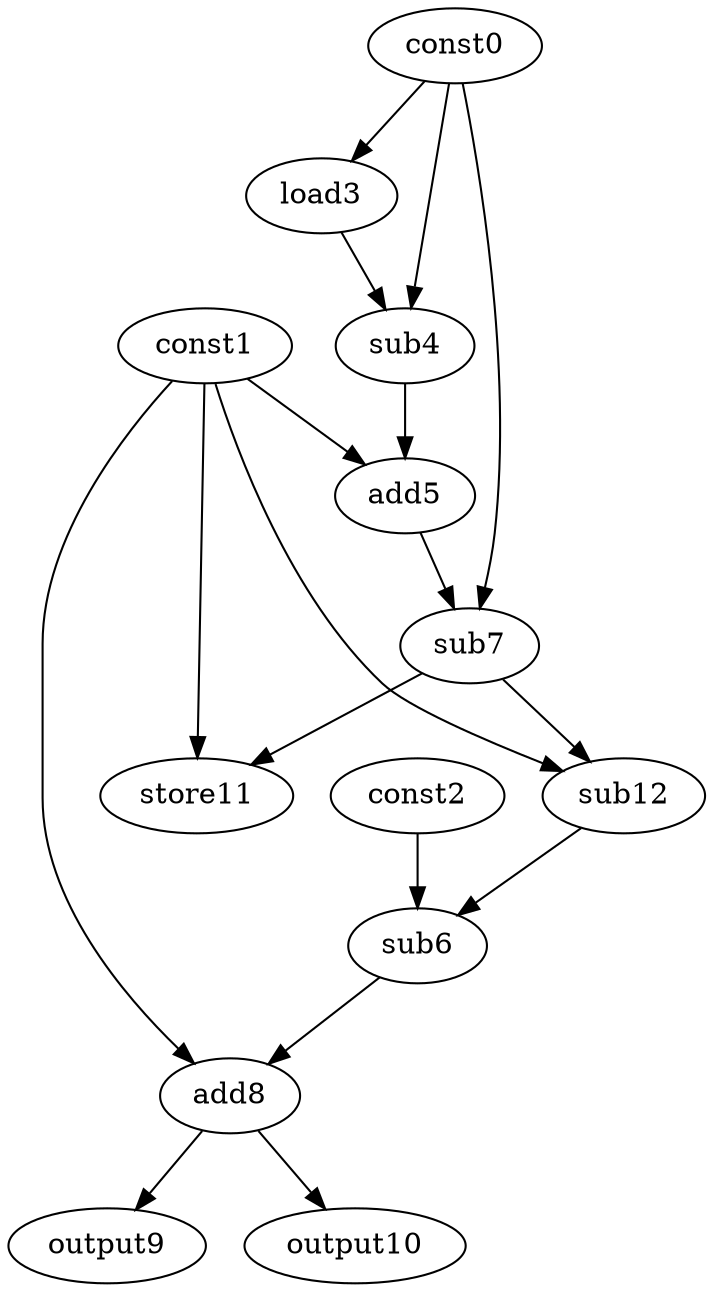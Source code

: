digraph G { 
const0[opcode=const]; 
const1[opcode=const]; 
const2[opcode=const]; 
load3[opcode=load]; 
sub4[opcode=sub]; 
add5[opcode=add]; 
sub6[opcode=sub]; 
sub7[opcode=sub]; 
add8[opcode=add]; 
output9[opcode=output]; 
output10[opcode=output]; 
store11[opcode=store]; 
sub12[opcode=sub]; 
const0->load3[operand=0];
const0->sub4[operand=0];
load3->sub4[operand=1];
const1->add5[operand=0];
sub4->add5[operand=1];
const0->sub7[operand=0];
add5->sub7[operand=1];
const1->store11[operand=0];
sub7->store11[operand=1];
const1->sub12[operand=0];
sub7->sub12[operand=1];
const2->sub6[operand=0];
sub12->sub6[operand=1];
const1->add8[operand=0];
sub6->add8[operand=1];
add8->output9[operand=0];
add8->output10[operand=0];
}
